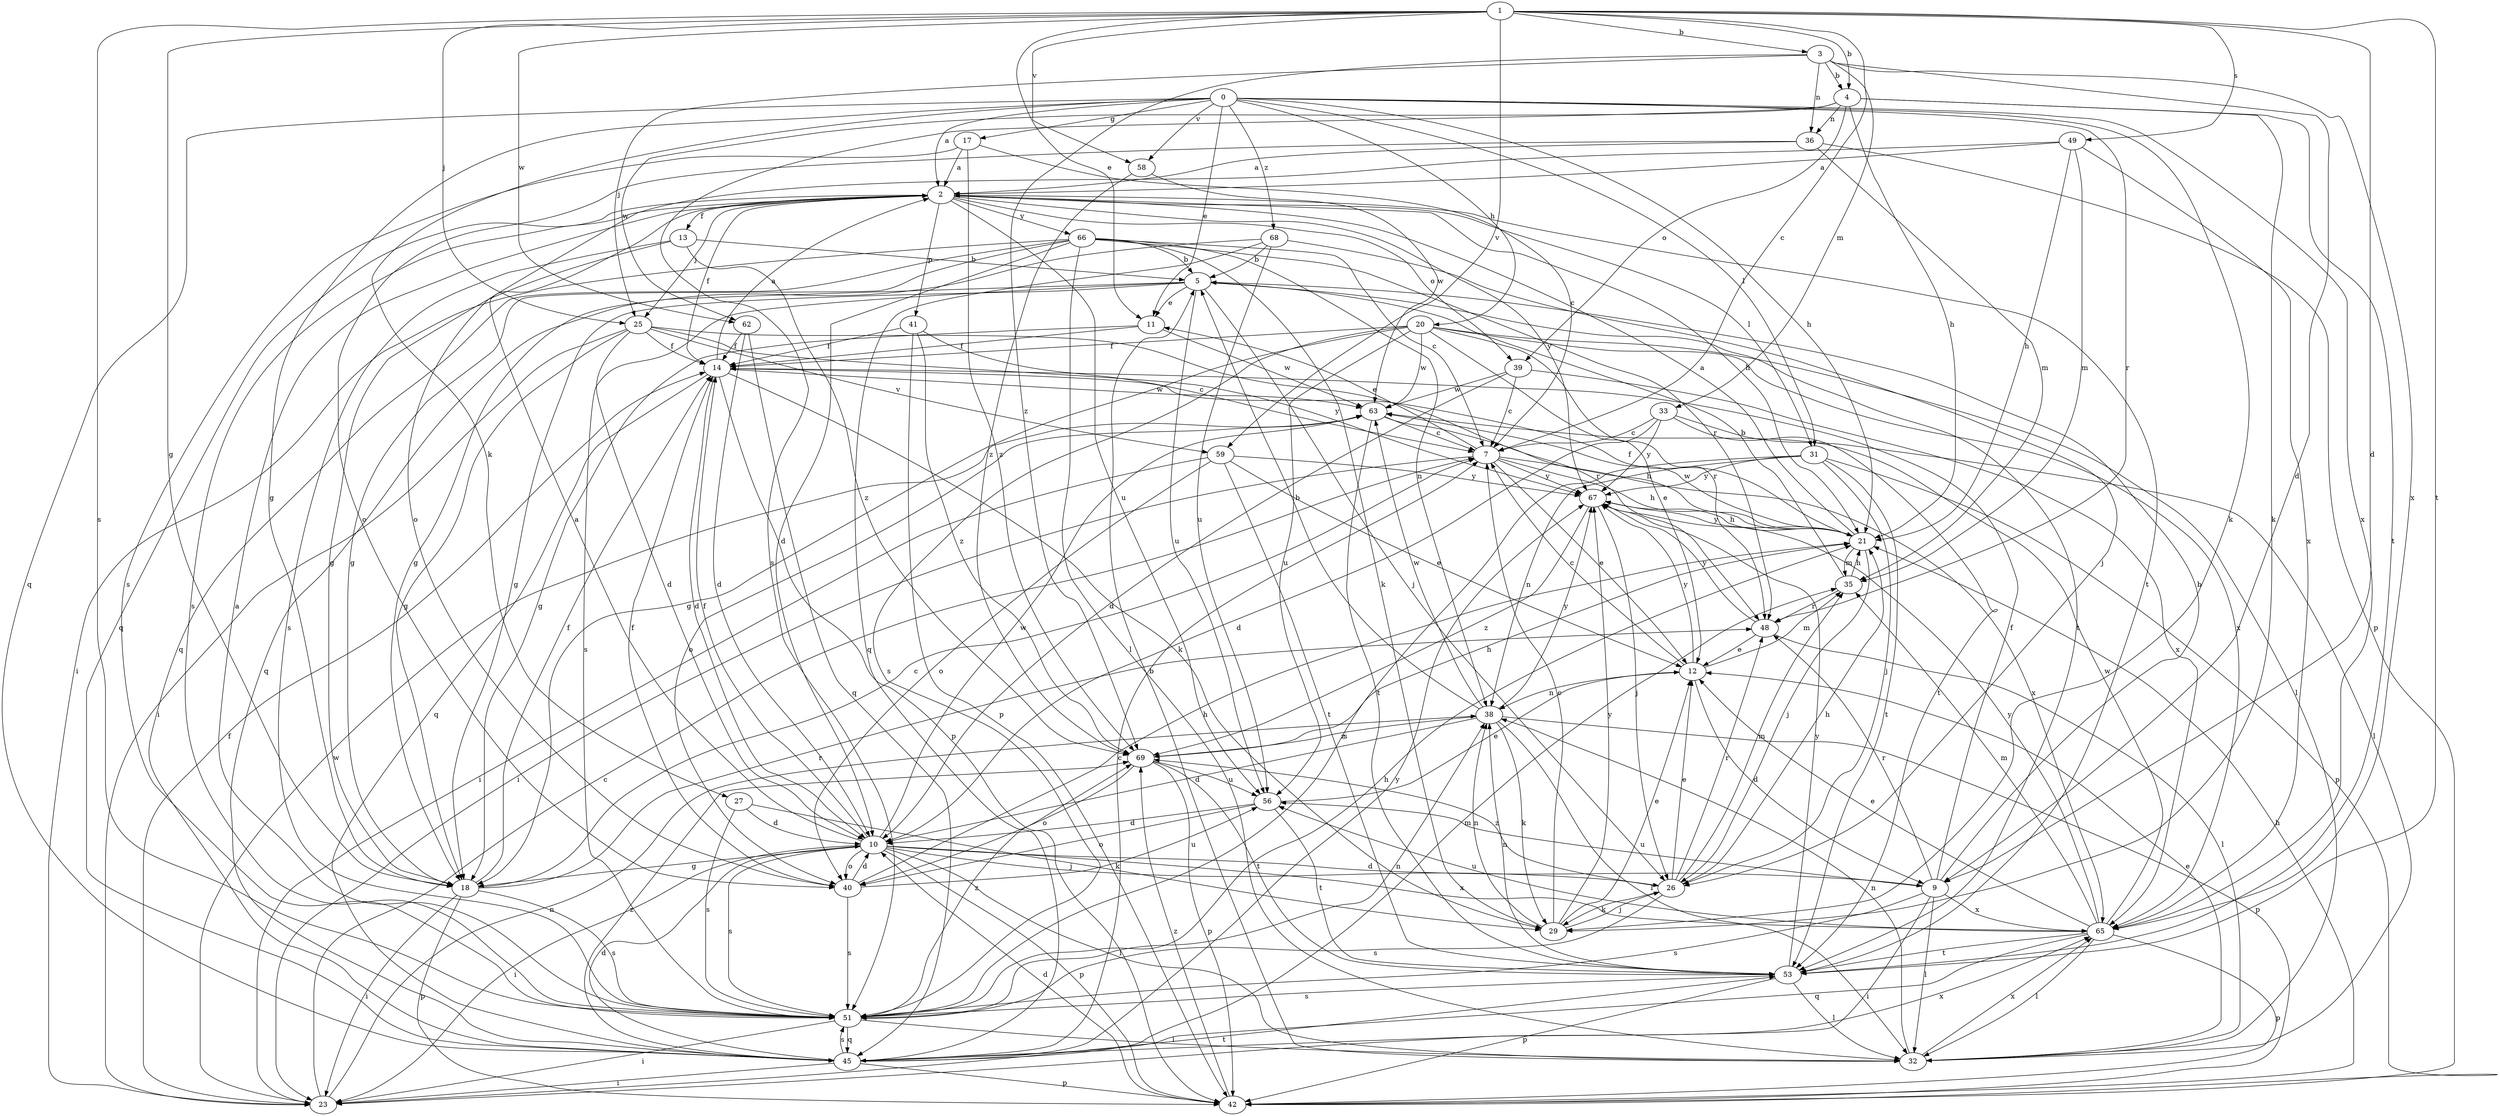 strict digraph  {
0;
1;
2;
3;
4;
5;
7;
9;
10;
11;
12;
13;
14;
17;
18;
20;
21;
23;
25;
26;
27;
29;
31;
32;
33;
35;
36;
38;
39;
40;
41;
42;
45;
48;
49;
51;
53;
56;
58;
59;
62;
63;
65;
66;
67;
68;
69;
0 -> 2  [label=a];
0 -> 11  [label=e];
0 -> 17  [label=g];
0 -> 18  [label=g];
0 -> 20  [label=h];
0 -> 21  [label=h];
0 -> 27  [label=k];
0 -> 29  [label=k];
0 -> 31  [label=l];
0 -> 45  [label=q];
0 -> 48  [label=r];
0 -> 58  [label=v];
0 -> 65  [label=x];
0 -> 68  [label=z];
1 -> 3  [label=b];
1 -> 4  [label=b];
1 -> 7  [label=c];
1 -> 9  [label=d];
1 -> 11  [label=e];
1 -> 18  [label=g];
1 -> 25  [label=j];
1 -> 49  [label=s];
1 -> 51  [label=s];
1 -> 53  [label=t];
1 -> 58  [label=v];
1 -> 59  [label=v];
1 -> 62  [label=w];
2 -> 13  [label=f];
2 -> 14  [label=f];
2 -> 21  [label=h];
2 -> 25  [label=j];
2 -> 31  [label=l];
2 -> 39  [label=o];
2 -> 41  [label=p];
2 -> 45  [label=q];
2 -> 51  [label=s];
2 -> 53  [label=t];
2 -> 56  [label=u];
2 -> 66  [label=y];
2 -> 67  [label=y];
3 -> 4  [label=b];
3 -> 9  [label=d];
3 -> 25  [label=j];
3 -> 33  [label=m];
3 -> 36  [label=n];
3 -> 65  [label=x];
3 -> 69  [label=z];
4 -> 21  [label=h];
4 -> 29  [label=k];
4 -> 36  [label=n];
4 -> 39  [label=o];
4 -> 51  [label=s];
4 -> 53  [label=t];
4 -> 62  [label=w];
5 -> 11  [label=e];
5 -> 18  [label=g];
5 -> 26  [label=j];
5 -> 45  [label=q];
5 -> 51  [label=s];
5 -> 53  [label=t];
5 -> 56  [label=u];
7 -> 11  [label=e];
7 -> 12  [label=e];
7 -> 21  [label=h];
7 -> 23  [label=i];
7 -> 65  [label=x];
7 -> 67  [label=y];
9 -> 5  [label=b];
9 -> 14  [label=f];
9 -> 23  [label=i];
9 -> 32  [label=l];
9 -> 48  [label=r];
9 -> 51  [label=s];
9 -> 56  [label=u];
9 -> 65  [label=x];
10 -> 2  [label=a];
10 -> 9  [label=d];
10 -> 14  [label=f];
10 -> 18  [label=g];
10 -> 23  [label=i];
10 -> 26  [label=j];
10 -> 32  [label=l];
10 -> 40  [label=o];
10 -> 42  [label=p];
10 -> 51  [label=s];
10 -> 63  [label=w];
10 -> 65  [label=x];
11 -> 14  [label=f];
11 -> 18  [label=g];
11 -> 63  [label=w];
12 -> 7  [label=c];
12 -> 9  [label=d];
12 -> 35  [label=m];
12 -> 38  [label=n];
12 -> 67  [label=y];
13 -> 5  [label=b];
13 -> 18  [label=g];
13 -> 51  [label=s];
13 -> 69  [label=z];
14 -> 2  [label=a];
14 -> 10  [label=d];
14 -> 29  [label=k];
14 -> 42  [label=p];
14 -> 45  [label=q];
14 -> 63  [label=w];
17 -> 2  [label=a];
17 -> 7  [label=c];
17 -> 51  [label=s];
17 -> 69  [label=z];
18 -> 7  [label=c];
18 -> 14  [label=f];
18 -> 23  [label=i];
18 -> 42  [label=p];
18 -> 48  [label=r];
18 -> 51  [label=s];
20 -> 12  [label=e];
20 -> 14  [label=f];
20 -> 18  [label=g];
20 -> 32  [label=l];
20 -> 48  [label=r];
20 -> 51  [label=s];
20 -> 56  [label=u];
20 -> 63  [label=w];
20 -> 65  [label=x];
21 -> 2  [label=a];
21 -> 14  [label=f];
21 -> 26  [label=j];
21 -> 35  [label=m];
21 -> 63  [label=w];
21 -> 67  [label=y];
23 -> 7  [label=c];
23 -> 14  [label=f];
23 -> 38  [label=n];
23 -> 53  [label=t];
23 -> 63  [label=w];
25 -> 10  [label=d];
25 -> 14  [label=f];
25 -> 18  [label=g];
25 -> 23  [label=i];
25 -> 48  [label=r];
25 -> 59  [label=v];
25 -> 67  [label=y];
26 -> 12  [label=e];
26 -> 21  [label=h];
26 -> 29  [label=k];
26 -> 35  [label=m];
26 -> 48  [label=r];
26 -> 51  [label=s];
26 -> 69  [label=z];
27 -> 10  [label=d];
27 -> 29  [label=k];
27 -> 51  [label=s];
29 -> 7  [label=c];
29 -> 12  [label=e];
29 -> 26  [label=j];
29 -> 38  [label=n];
29 -> 67  [label=y];
31 -> 26  [label=j];
31 -> 38  [label=n];
31 -> 42  [label=p];
31 -> 51  [label=s];
31 -> 53  [label=t];
31 -> 67  [label=y];
32 -> 5  [label=b];
32 -> 12  [label=e];
32 -> 38  [label=n];
32 -> 65  [label=x];
33 -> 7  [label=c];
33 -> 10  [label=d];
33 -> 32  [label=l];
33 -> 53  [label=t];
33 -> 67  [label=y];
35 -> 5  [label=b];
35 -> 21  [label=h];
35 -> 48  [label=r];
36 -> 2  [label=a];
36 -> 35  [label=m];
36 -> 40  [label=o];
36 -> 42  [label=p];
38 -> 5  [label=b];
38 -> 10  [label=d];
38 -> 29  [label=k];
38 -> 32  [label=l];
38 -> 42  [label=p];
38 -> 63  [label=w];
38 -> 67  [label=y];
38 -> 69  [label=z];
39 -> 7  [label=c];
39 -> 10  [label=d];
39 -> 63  [label=w];
39 -> 65  [label=x];
40 -> 10  [label=d];
40 -> 14  [label=f];
40 -> 21  [label=h];
40 -> 51  [label=s];
40 -> 56  [label=u];
41 -> 7  [label=c];
41 -> 14  [label=f];
41 -> 42  [label=p];
41 -> 69  [label=z];
42 -> 10  [label=d];
42 -> 21  [label=h];
42 -> 69  [label=z];
45 -> 7  [label=c];
45 -> 10  [label=d];
45 -> 23  [label=i];
45 -> 35  [label=m];
45 -> 42  [label=p];
45 -> 51  [label=s];
45 -> 65  [label=x];
45 -> 67  [label=y];
45 -> 69  [label=z];
48 -> 12  [label=e];
48 -> 32  [label=l];
48 -> 67  [label=y];
49 -> 2  [label=a];
49 -> 21  [label=h];
49 -> 35  [label=m];
49 -> 40  [label=o];
49 -> 65  [label=x];
51 -> 2  [label=a];
51 -> 21  [label=h];
51 -> 23  [label=i];
51 -> 32  [label=l];
51 -> 38  [label=n];
51 -> 45  [label=q];
51 -> 69  [label=z];
53 -> 32  [label=l];
53 -> 38  [label=n];
53 -> 42  [label=p];
53 -> 51  [label=s];
53 -> 67  [label=y];
56 -> 10  [label=d];
56 -> 12  [label=e];
56 -> 40  [label=o];
56 -> 53  [label=t];
58 -> 63  [label=w];
58 -> 69  [label=z];
59 -> 12  [label=e];
59 -> 23  [label=i];
59 -> 40  [label=o];
59 -> 53  [label=t];
59 -> 67  [label=y];
62 -> 10  [label=d];
62 -> 14  [label=f];
62 -> 45  [label=q];
63 -> 7  [label=c];
63 -> 21  [label=h];
63 -> 40  [label=o];
63 -> 53  [label=t];
65 -> 12  [label=e];
65 -> 32  [label=l];
65 -> 35  [label=m];
65 -> 42  [label=p];
65 -> 45  [label=q];
65 -> 53  [label=t];
65 -> 56  [label=u];
65 -> 63  [label=w];
65 -> 67  [label=y];
66 -> 5  [label=b];
66 -> 7  [label=c];
66 -> 10  [label=d];
66 -> 18  [label=g];
66 -> 23  [label=i];
66 -> 29  [label=k];
66 -> 32  [label=l];
66 -> 38  [label=n];
66 -> 45  [label=q];
66 -> 48  [label=r];
67 -> 21  [label=h];
67 -> 26  [label=j];
67 -> 69  [label=z];
68 -> 5  [label=b];
68 -> 18  [label=g];
68 -> 26  [label=j];
68 -> 45  [label=q];
68 -> 56  [label=u];
69 -> 21  [label=h];
69 -> 40  [label=o];
69 -> 42  [label=p];
69 -> 53  [label=t];
69 -> 56  [label=u];
}
